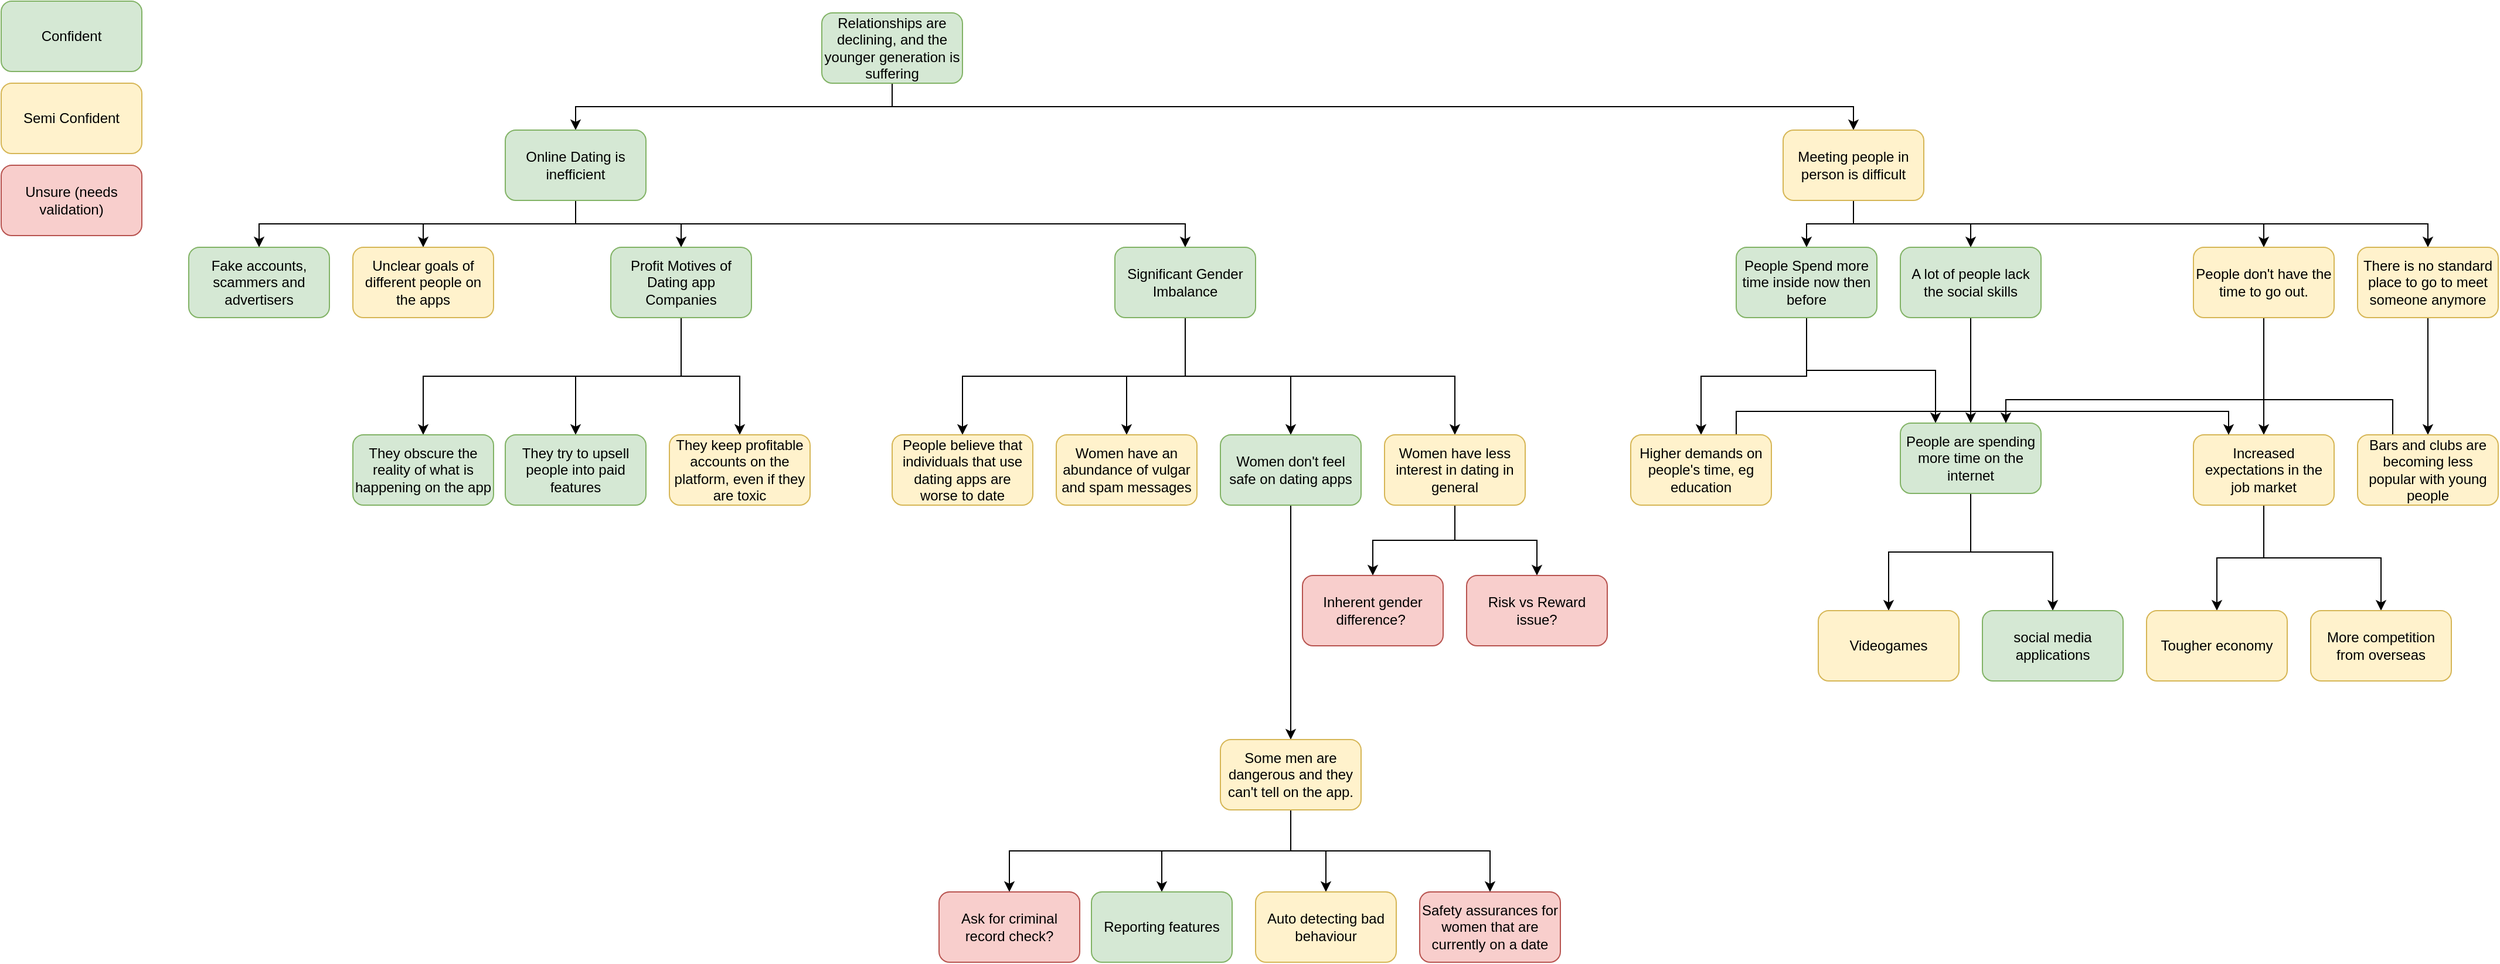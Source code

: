<mxfile version="18.2.1" type="device"><diagram id="CcXwKtWHOj1bCwM0C2ot" name="Page-1"><mxGraphModel dx="2372" dy="619" grid="1" gridSize="10" guides="1" tooltips="1" connect="1" arrows="1" fold="1" page="1" pageScale="1" pageWidth="1200" pageHeight="1200" math="0" shadow="0"><root><mxCell id="0"/><mxCell id="1" parent="0"/><mxCell id="rCKVzy7QhH0NKRg7SEYU-7" style="edgeStyle=orthogonalEdgeStyle;rounded=0;orthogonalLoop=1;jettySize=auto;html=1;exitX=0.5;exitY=1;exitDx=0;exitDy=0;entryX=0.5;entryY=0;entryDx=0;entryDy=0;" edge="1" parent="1" source="rCKVzy7QhH0NKRg7SEYU-2" target="rCKVzy7QhH0NKRg7SEYU-4"><mxGeometry relative="1" as="geometry"/></mxCell><mxCell id="rCKVzy7QhH0NKRg7SEYU-8" style="edgeStyle=orthogonalEdgeStyle;rounded=0;orthogonalLoop=1;jettySize=auto;html=1;exitX=0.5;exitY=1;exitDx=0;exitDy=0;entryX=0.5;entryY=0;entryDx=0;entryDy=0;" edge="1" parent="1" source="rCKVzy7QhH0NKRg7SEYU-2" target="rCKVzy7QhH0NKRg7SEYU-3"><mxGeometry relative="1" as="geometry"/></mxCell><mxCell id="rCKVzy7QhH0NKRg7SEYU-2" value="Relationships are declining, and the younger generation is suffering" style="rounded=1;whiteSpace=wrap;html=1;fillColor=#d5e8d4;strokeColor=#82b366;" vertex="1" parent="1"><mxGeometry x="540" y="40" width="120" height="60" as="geometry"/></mxCell><mxCell id="rCKVzy7QhH0NKRg7SEYU-19" style="edgeStyle=orthogonalEdgeStyle;rounded=0;orthogonalLoop=1;jettySize=auto;html=1;exitX=0.5;exitY=1;exitDx=0;exitDy=0;entryX=0.5;entryY=0;entryDx=0;entryDy=0;" edge="1" parent="1" source="rCKVzy7QhH0NKRg7SEYU-3" target="rCKVzy7QhH0NKRg7SEYU-15"><mxGeometry relative="1" as="geometry"/></mxCell><mxCell id="rCKVzy7QhH0NKRg7SEYU-20" style="edgeStyle=orthogonalEdgeStyle;rounded=0;orthogonalLoop=1;jettySize=auto;html=1;exitX=0.5;exitY=1;exitDx=0;exitDy=0;entryX=0.5;entryY=0;entryDx=0;entryDy=0;" edge="1" parent="1" source="rCKVzy7QhH0NKRg7SEYU-3" target="rCKVzy7QhH0NKRg7SEYU-16"><mxGeometry relative="1" as="geometry"/></mxCell><mxCell id="rCKVzy7QhH0NKRg7SEYU-21" style="edgeStyle=orthogonalEdgeStyle;rounded=0;orthogonalLoop=1;jettySize=auto;html=1;exitX=0.5;exitY=1;exitDx=0;exitDy=0;entryX=0.5;entryY=0;entryDx=0;entryDy=0;" edge="1" parent="1" source="rCKVzy7QhH0NKRg7SEYU-3" target="rCKVzy7QhH0NKRg7SEYU-17"><mxGeometry relative="1" as="geometry"/></mxCell><mxCell id="rCKVzy7QhH0NKRg7SEYU-22" style="edgeStyle=orthogonalEdgeStyle;rounded=0;orthogonalLoop=1;jettySize=auto;html=1;exitX=0.5;exitY=1;exitDx=0;exitDy=0;entryX=0.5;entryY=0;entryDx=0;entryDy=0;" edge="1" parent="1" source="rCKVzy7QhH0NKRg7SEYU-3" target="rCKVzy7QhH0NKRg7SEYU-18"><mxGeometry relative="1" as="geometry"/></mxCell><mxCell id="rCKVzy7QhH0NKRg7SEYU-3" value="Online Dating is inefficient" style="rounded=1;whiteSpace=wrap;html=1;fillColor=#d5e8d4;strokeColor=#82b366;" vertex="1" parent="1"><mxGeometry x="270" y="140" width="120" height="60" as="geometry"/></mxCell><mxCell id="rCKVzy7QhH0NKRg7SEYU-6" style="edgeStyle=orthogonalEdgeStyle;rounded=0;orthogonalLoop=1;jettySize=auto;html=1;exitX=0.5;exitY=1;exitDx=0;exitDy=0;entryX=0.5;entryY=0;entryDx=0;entryDy=0;" edge="1" parent="1" source="rCKVzy7QhH0NKRg7SEYU-4" target="rCKVzy7QhH0NKRg7SEYU-5"><mxGeometry relative="1" as="geometry"/></mxCell><mxCell id="rCKVzy7QhH0NKRg7SEYU-10" style="edgeStyle=orthogonalEdgeStyle;rounded=0;orthogonalLoop=1;jettySize=auto;html=1;exitX=0.5;exitY=1;exitDx=0;exitDy=0;entryX=0.5;entryY=0;entryDx=0;entryDy=0;" edge="1" parent="1" source="rCKVzy7QhH0NKRg7SEYU-4" target="rCKVzy7QhH0NKRg7SEYU-9"><mxGeometry relative="1" as="geometry"/></mxCell><mxCell id="rCKVzy7QhH0NKRg7SEYU-13" style="edgeStyle=orthogonalEdgeStyle;rounded=0;orthogonalLoop=1;jettySize=auto;html=1;exitX=0.5;exitY=1;exitDx=0;exitDy=0;entryX=0.5;entryY=0;entryDx=0;entryDy=0;" edge="1" parent="1" source="rCKVzy7QhH0NKRg7SEYU-4" target="rCKVzy7QhH0NKRg7SEYU-11"><mxGeometry relative="1" as="geometry"/></mxCell><mxCell id="rCKVzy7QhH0NKRg7SEYU-14" style="edgeStyle=orthogonalEdgeStyle;rounded=0;orthogonalLoop=1;jettySize=auto;html=1;exitX=0.5;exitY=1;exitDx=0;exitDy=0;entryX=0.5;entryY=0;entryDx=0;entryDy=0;" edge="1" parent="1" source="rCKVzy7QhH0NKRg7SEYU-4" target="rCKVzy7QhH0NKRg7SEYU-12"><mxGeometry relative="1" as="geometry"/></mxCell><mxCell id="rCKVzy7QhH0NKRg7SEYU-4" value="Meeting people in person is difficult" style="rounded=1;whiteSpace=wrap;html=1;fillColor=#fff2cc;strokeColor=#d6b656;" vertex="1" parent="1"><mxGeometry x="1360" y="140" width="120" height="60" as="geometry"/></mxCell><mxCell id="rCKVzy7QhH0NKRg7SEYU-46" style="edgeStyle=orthogonalEdgeStyle;rounded=0;orthogonalLoop=1;jettySize=auto;html=1;exitX=0.5;exitY=1;exitDx=0;exitDy=0;entryX=0.25;entryY=0;entryDx=0;entryDy=0;" edge="1" parent="1" source="rCKVzy7QhH0NKRg7SEYU-5" target="rCKVzy7QhH0NKRg7SEYU-37"><mxGeometry relative="1" as="geometry"/></mxCell><mxCell id="rCKVzy7QhH0NKRg7SEYU-48" style="edgeStyle=orthogonalEdgeStyle;rounded=0;orthogonalLoop=1;jettySize=auto;html=1;exitX=0.5;exitY=1;exitDx=0;exitDy=0;entryX=0.5;entryY=0;entryDx=0;entryDy=0;" edge="1" parent="1" source="rCKVzy7QhH0NKRg7SEYU-5" target="rCKVzy7QhH0NKRg7SEYU-47"><mxGeometry relative="1" as="geometry"/></mxCell><mxCell id="rCKVzy7QhH0NKRg7SEYU-5" value="People Spend more time inside now then before" style="rounded=1;whiteSpace=wrap;html=1;fillColor=#d5e8d4;strokeColor=#82b366;" vertex="1" parent="1"><mxGeometry x="1320" y="240" width="120" height="60" as="geometry"/></mxCell><mxCell id="rCKVzy7QhH0NKRg7SEYU-38" style="edgeStyle=orthogonalEdgeStyle;rounded=0;orthogonalLoop=1;jettySize=auto;html=1;exitX=0.5;exitY=1;exitDx=0;exitDy=0;entryX=0.5;entryY=0;entryDx=0;entryDy=0;" edge="1" parent="1" source="rCKVzy7QhH0NKRg7SEYU-9" target="rCKVzy7QhH0NKRg7SEYU-37"><mxGeometry relative="1" as="geometry"/></mxCell><mxCell id="rCKVzy7QhH0NKRg7SEYU-9" value="A lot of people lack the social skills" style="rounded=1;whiteSpace=wrap;html=1;fillColor=#d5e8d4;strokeColor=#82b366;" vertex="1" parent="1"><mxGeometry x="1460" y="240" width="120" height="60" as="geometry"/></mxCell><mxCell id="rCKVzy7QhH0NKRg7SEYU-40" style="edgeStyle=orthogonalEdgeStyle;rounded=0;orthogonalLoop=1;jettySize=auto;html=1;exitX=0.5;exitY=1;exitDx=0;exitDy=0;entryX=0.5;entryY=0;entryDx=0;entryDy=0;" edge="1" parent="1" source="rCKVzy7QhH0NKRg7SEYU-11" target="rCKVzy7QhH0NKRg7SEYU-39"><mxGeometry relative="1" as="geometry"/></mxCell><mxCell id="rCKVzy7QhH0NKRg7SEYU-11" value="People don't have the time to go out." style="rounded=1;whiteSpace=wrap;html=1;fillColor=#fff2cc;strokeColor=#d6b656;" vertex="1" parent="1"><mxGeometry x="1710" y="240" width="120" height="60" as="geometry"/></mxCell><mxCell id="rCKVzy7QhH0NKRg7SEYU-45" style="edgeStyle=orthogonalEdgeStyle;rounded=0;orthogonalLoop=1;jettySize=auto;html=1;exitX=0.5;exitY=1;exitDx=0;exitDy=0;entryX=0.5;entryY=0;entryDx=0;entryDy=0;" edge="1" parent="1" source="rCKVzy7QhH0NKRg7SEYU-12" target="rCKVzy7QhH0NKRg7SEYU-44"><mxGeometry relative="1" as="geometry"/></mxCell><mxCell id="rCKVzy7QhH0NKRg7SEYU-12" value="There is no standard place to go to meet someone anymore" style="rounded=1;whiteSpace=wrap;html=1;fillColor=#fff2cc;strokeColor=#d6b656;" vertex="1" parent="1"><mxGeometry x="1850" y="240" width="120" height="60" as="geometry"/></mxCell><mxCell id="rCKVzy7QhH0NKRg7SEYU-24" style="edgeStyle=orthogonalEdgeStyle;rounded=0;orthogonalLoop=1;jettySize=auto;html=1;exitX=0.5;exitY=1;exitDx=0;exitDy=0;entryX=0.5;entryY=0;entryDx=0;entryDy=0;" edge="1" parent="1" source="rCKVzy7QhH0NKRg7SEYU-15" target="rCKVzy7QhH0NKRg7SEYU-23"><mxGeometry relative="1" as="geometry"/></mxCell><mxCell id="rCKVzy7QhH0NKRg7SEYU-26" style="edgeStyle=orthogonalEdgeStyle;rounded=0;orthogonalLoop=1;jettySize=auto;html=1;exitX=0.5;exitY=1;exitDx=0;exitDy=0;entryX=0.5;entryY=0;entryDx=0;entryDy=0;" edge="1" parent="1" source="rCKVzy7QhH0NKRg7SEYU-15" target="rCKVzy7QhH0NKRg7SEYU-25"><mxGeometry relative="1" as="geometry"/></mxCell><mxCell id="rCKVzy7QhH0NKRg7SEYU-28" style="edgeStyle=orthogonalEdgeStyle;rounded=0;orthogonalLoop=1;jettySize=auto;html=1;exitX=0.5;exitY=1;exitDx=0;exitDy=0;entryX=0.5;entryY=0;entryDx=0;entryDy=0;" edge="1" parent="1" source="rCKVzy7QhH0NKRg7SEYU-15" target="rCKVzy7QhH0NKRg7SEYU-27"><mxGeometry relative="1" as="geometry"/></mxCell><mxCell id="rCKVzy7QhH0NKRg7SEYU-30" style="edgeStyle=orthogonalEdgeStyle;rounded=0;orthogonalLoop=1;jettySize=auto;html=1;exitX=0.5;exitY=1;exitDx=0;exitDy=0;entryX=0.5;entryY=0;entryDx=0;entryDy=0;" edge="1" parent="1" source="rCKVzy7QhH0NKRg7SEYU-15" target="rCKVzy7QhH0NKRg7SEYU-29"><mxGeometry relative="1" as="geometry"/></mxCell><mxCell id="rCKVzy7QhH0NKRg7SEYU-15" value="Significant Gender Imbalance" style="rounded=1;whiteSpace=wrap;html=1;fillColor=#d5e8d4;strokeColor=#82b366;" vertex="1" parent="1"><mxGeometry x="790" y="240" width="120" height="60" as="geometry"/></mxCell><mxCell id="rCKVzy7QhH0NKRg7SEYU-32" style="edgeStyle=orthogonalEdgeStyle;rounded=0;orthogonalLoop=1;jettySize=auto;html=1;exitX=0.5;exitY=1;exitDx=0;exitDy=0;entryX=0.5;entryY=0;entryDx=0;entryDy=0;" edge="1" parent="1" source="rCKVzy7QhH0NKRg7SEYU-16" target="rCKVzy7QhH0NKRg7SEYU-31"><mxGeometry relative="1" as="geometry"/></mxCell><mxCell id="rCKVzy7QhH0NKRg7SEYU-34" style="edgeStyle=orthogonalEdgeStyle;rounded=0;orthogonalLoop=1;jettySize=auto;html=1;exitX=0.5;exitY=1;exitDx=0;exitDy=0;entryX=0.5;entryY=0;entryDx=0;entryDy=0;" edge="1" parent="1" source="rCKVzy7QhH0NKRg7SEYU-16" target="rCKVzy7QhH0NKRg7SEYU-33"><mxGeometry relative="1" as="geometry"/></mxCell><mxCell id="rCKVzy7QhH0NKRg7SEYU-36" style="edgeStyle=orthogonalEdgeStyle;rounded=0;orthogonalLoop=1;jettySize=auto;html=1;exitX=0.5;exitY=1;exitDx=0;exitDy=0;entryX=0.5;entryY=0;entryDx=0;entryDy=0;" edge="1" parent="1" source="rCKVzy7QhH0NKRg7SEYU-16" target="rCKVzy7QhH0NKRg7SEYU-35"><mxGeometry relative="1" as="geometry"/></mxCell><mxCell id="rCKVzy7QhH0NKRg7SEYU-16" value="Profit Motives of Dating app Companies" style="rounded=1;whiteSpace=wrap;html=1;fillColor=#d5e8d4;strokeColor=#82b366;" vertex="1" parent="1"><mxGeometry x="360" y="240" width="120" height="60" as="geometry"/></mxCell><mxCell id="rCKVzy7QhH0NKRg7SEYU-17" value="Unclear goals of different people on the apps" style="rounded=1;whiteSpace=wrap;html=1;fillColor=#fff2cc;strokeColor=#d6b656;" vertex="1" parent="1"><mxGeometry x="140" y="240" width="120" height="60" as="geometry"/></mxCell><mxCell id="rCKVzy7QhH0NKRg7SEYU-18" value="Fake accounts, scammers and advertisers" style="rounded=1;whiteSpace=wrap;html=1;fillColor=#d5e8d4;strokeColor=#82b366;" vertex="1" parent="1"><mxGeometry y="240" width="120" height="60" as="geometry"/></mxCell><mxCell id="rCKVzy7QhH0NKRg7SEYU-72" style="edgeStyle=orthogonalEdgeStyle;rounded=0;orthogonalLoop=1;jettySize=auto;html=1;exitX=0.5;exitY=1;exitDx=0;exitDy=0;entryX=0.5;entryY=0;entryDx=0;entryDy=0;" edge="1" parent="1" source="rCKVzy7QhH0NKRg7SEYU-23" target="rCKVzy7QhH0NKRg7SEYU-71"><mxGeometry relative="1" as="geometry"/></mxCell><mxCell id="rCKVzy7QhH0NKRg7SEYU-74" style="edgeStyle=orthogonalEdgeStyle;rounded=0;orthogonalLoop=1;jettySize=auto;html=1;exitX=0.5;exitY=1;exitDx=0;exitDy=0;entryX=0.5;entryY=0;entryDx=0;entryDy=0;" edge="1" parent="1" source="rCKVzy7QhH0NKRg7SEYU-23" target="rCKVzy7QhH0NKRg7SEYU-73"><mxGeometry relative="1" as="geometry"/></mxCell><mxCell id="rCKVzy7QhH0NKRg7SEYU-23" value="Women have less interest in dating in general" style="rounded=1;whiteSpace=wrap;html=1;fillColor=#fff2cc;strokeColor=#d6b656;" vertex="1" parent="1"><mxGeometry x="1020" y="400" width="120" height="60" as="geometry"/></mxCell><mxCell id="rCKVzy7QhH0NKRg7SEYU-60" style="edgeStyle=orthogonalEdgeStyle;rounded=0;orthogonalLoop=1;jettySize=auto;html=1;exitX=0.5;exitY=1;exitDx=0;exitDy=0;entryX=0.5;entryY=0;entryDx=0;entryDy=0;" edge="1" parent="1" source="rCKVzy7QhH0NKRg7SEYU-25" target="rCKVzy7QhH0NKRg7SEYU-59"><mxGeometry relative="1" as="geometry"/></mxCell><mxCell id="rCKVzy7QhH0NKRg7SEYU-25" value="Women don't feel safe on dating apps" style="rounded=1;whiteSpace=wrap;html=1;fillColor=#d5e8d4;strokeColor=#82b366;" vertex="1" parent="1"><mxGeometry x="880" y="400" width="120" height="60" as="geometry"/></mxCell><mxCell id="rCKVzy7QhH0NKRg7SEYU-27" value="Women have an abundance of vulgar and spam messages" style="rounded=1;whiteSpace=wrap;html=1;fillColor=#fff2cc;strokeColor=#d6b656;" vertex="1" parent="1"><mxGeometry x="740" y="400" width="120" height="60" as="geometry"/></mxCell><mxCell id="rCKVzy7QhH0NKRg7SEYU-29" value="People believe that individuals that use dating apps are worse to date" style="rounded=1;whiteSpace=wrap;html=1;fillColor=#fff2cc;strokeColor=#d6b656;" vertex="1" parent="1"><mxGeometry x="600" y="400" width="120" height="60" as="geometry"/></mxCell><mxCell id="rCKVzy7QhH0NKRg7SEYU-31" value="They obscure the reality of what is happening on the app" style="rounded=1;whiteSpace=wrap;html=1;fillColor=#d5e8d4;strokeColor=#82b366;" vertex="1" parent="1"><mxGeometry x="140" y="400" width="120" height="60" as="geometry"/></mxCell><mxCell id="rCKVzy7QhH0NKRg7SEYU-33" value="They try to upsell people into paid features" style="rounded=1;whiteSpace=wrap;html=1;fillColor=#d5e8d4;strokeColor=#82b366;" vertex="1" parent="1"><mxGeometry x="270" y="400" width="120" height="60" as="geometry"/></mxCell><mxCell id="rCKVzy7QhH0NKRg7SEYU-35" value="They keep profitable accounts on the platform, even if they are toxic" style="rounded=1;whiteSpace=wrap;html=1;fillColor=#fff2cc;strokeColor=#d6b656;" vertex="1" parent="1"><mxGeometry x="410" y="400" width="120" height="60" as="geometry"/></mxCell><mxCell id="rCKVzy7QhH0NKRg7SEYU-50" style="edgeStyle=orthogonalEdgeStyle;rounded=0;orthogonalLoop=1;jettySize=auto;html=1;exitX=0.5;exitY=1;exitDx=0;exitDy=0;entryX=0.5;entryY=0;entryDx=0;entryDy=0;" edge="1" parent="1" source="rCKVzy7QhH0NKRg7SEYU-37" target="rCKVzy7QhH0NKRg7SEYU-49"><mxGeometry relative="1" as="geometry"/></mxCell><mxCell id="rCKVzy7QhH0NKRg7SEYU-52" style="edgeStyle=orthogonalEdgeStyle;rounded=0;orthogonalLoop=1;jettySize=auto;html=1;exitX=0.5;exitY=1;exitDx=0;exitDy=0;entryX=0.5;entryY=0;entryDx=0;entryDy=0;" edge="1" parent="1" source="rCKVzy7QhH0NKRg7SEYU-37" target="rCKVzy7QhH0NKRg7SEYU-51"><mxGeometry relative="1" as="geometry"/></mxCell><mxCell id="rCKVzy7QhH0NKRg7SEYU-37" value="People are spending more time on the internet" style="rounded=1;whiteSpace=wrap;html=1;fillColor=#d5e8d4;strokeColor=#82b366;" vertex="1" parent="1"><mxGeometry x="1460" y="390" width="120" height="60" as="geometry"/></mxCell><mxCell id="rCKVzy7QhH0NKRg7SEYU-55" style="edgeStyle=orthogonalEdgeStyle;rounded=0;orthogonalLoop=1;jettySize=auto;html=1;exitX=0.5;exitY=1;exitDx=0;exitDy=0;entryX=0.5;entryY=0;entryDx=0;entryDy=0;" edge="1" parent="1" source="rCKVzy7QhH0NKRg7SEYU-39" target="rCKVzy7QhH0NKRg7SEYU-54"><mxGeometry relative="1" as="geometry"/></mxCell><mxCell id="rCKVzy7QhH0NKRg7SEYU-57" style="edgeStyle=orthogonalEdgeStyle;rounded=0;orthogonalLoop=1;jettySize=auto;html=1;exitX=0.5;exitY=1;exitDx=0;exitDy=0;entryX=0.5;entryY=0;entryDx=0;entryDy=0;" edge="1" parent="1" source="rCKVzy7QhH0NKRg7SEYU-39" target="rCKVzy7QhH0NKRg7SEYU-56"><mxGeometry relative="1" as="geometry"/></mxCell><mxCell id="rCKVzy7QhH0NKRg7SEYU-39" value="Increased expectations in the job market" style="rounded=1;whiteSpace=wrap;html=1;fillColor=#fff2cc;strokeColor=#d6b656;" vertex="1" parent="1"><mxGeometry x="1710" y="400" width="120" height="60" as="geometry"/></mxCell><mxCell id="rCKVzy7QhH0NKRg7SEYU-58" style="edgeStyle=orthogonalEdgeStyle;rounded=0;orthogonalLoop=1;jettySize=auto;html=1;exitX=0.25;exitY=0;exitDx=0;exitDy=0;entryX=0.75;entryY=0;entryDx=0;entryDy=0;" edge="1" parent="1" source="rCKVzy7QhH0NKRg7SEYU-44" target="rCKVzy7QhH0NKRg7SEYU-37"><mxGeometry relative="1" as="geometry"/></mxCell><mxCell id="rCKVzy7QhH0NKRg7SEYU-44" value="Bars and clubs are becoming less popular with young people" style="rounded=1;whiteSpace=wrap;html=1;fillColor=#fff2cc;strokeColor=#d6b656;" vertex="1" parent="1"><mxGeometry x="1850" y="400" width="120" height="60" as="geometry"/></mxCell><mxCell id="rCKVzy7QhH0NKRg7SEYU-53" style="edgeStyle=orthogonalEdgeStyle;rounded=0;orthogonalLoop=1;jettySize=auto;html=1;exitX=0.75;exitY=0;exitDx=0;exitDy=0;entryX=0.25;entryY=0;entryDx=0;entryDy=0;" edge="1" parent="1" source="rCKVzy7QhH0NKRg7SEYU-47" target="rCKVzy7QhH0NKRg7SEYU-39"><mxGeometry relative="1" as="geometry"/></mxCell><mxCell id="rCKVzy7QhH0NKRg7SEYU-47" value="Higher demands on people's time, eg education" style="rounded=1;whiteSpace=wrap;html=1;fillColor=#fff2cc;strokeColor=#d6b656;" vertex="1" parent="1"><mxGeometry x="1230" y="400" width="120" height="60" as="geometry"/></mxCell><mxCell id="rCKVzy7QhH0NKRg7SEYU-49" value="Videogames" style="rounded=1;whiteSpace=wrap;html=1;fillColor=#fff2cc;strokeColor=#d6b656;" vertex="1" parent="1"><mxGeometry x="1390" y="550" width="120" height="60" as="geometry"/></mxCell><mxCell id="rCKVzy7QhH0NKRg7SEYU-51" value="social media applications" style="rounded=1;whiteSpace=wrap;html=1;fillColor=#d5e8d4;strokeColor=#82b366;" vertex="1" parent="1"><mxGeometry x="1530" y="550" width="120" height="60" as="geometry"/></mxCell><mxCell id="rCKVzy7QhH0NKRg7SEYU-54" value="Tougher economy" style="rounded=1;whiteSpace=wrap;html=1;fillColor=#fff2cc;strokeColor=#d6b656;" vertex="1" parent="1"><mxGeometry x="1670" y="550" width="120" height="60" as="geometry"/></mxCell><mxCell id="rCKVzy7QhH0NKRg7SEYU-56" value="More competition from overseas" style="rounded=1;whiteSpace=wrap;html=1;fillColor=#fff2cc;strokeColor=#d6b656;" vertex="1" parent="1"><mxGeometry x="1810" y="550" width="120" height="60" as="geometry"/></mxCell><mxCell id="rCKVzy7QhH0NKRg7SEYU-64" style="edgeStyle=orthogonalEdgeStyle;rounded=0;orthogonalLoop=1;jettySize=auto;html=1;exitX=0.5;exitY=1;exitDx=0;exitDy=0;entryX=0.5;entryY=0;entryDx=0;entryDy=0;" edge="1" parent="1" source="rCKVzy7QhH0NKRg7SEYU-59" target="rCKVzy7QhH0NKRg7SEYU-63"><mxGeometry relative="1" as="geometry"/></mxCell><mxCell id="rCKVzy7QhH0NKRg7SEYU-66" style="edgeStyle=orthogonalEdgeStyle;rounded=0;orthogonalLoop=1;jettySize=auto;html=1;exitX=0.5;exitY=1;exitDx=0;exitDy=0;entryX=0.5;entryY=0;entryDx=0;entryDy=0;" edge="1" parent="1" source="rCKVzy7QhH0NKRg7SEYU-59" target="rCKVzy7QhH0NKRg7SEYU-65"><mxGeometry relative="1" as="geometry"/></mxCell><mxCell id="rCKVzy7QhH0NKRg7SEYU-68" style="edgeStyle=orthogonalEdgeStyle;rounded=0;orthogonalLoop=1;jettySize=auto;html=1;exitX=0.5;exitY=1;exitDx=0;exitDy=0;entryX=0.5;entryY=0;entryDx=0;entryDy=0;" edge="1" parent="1" source="rCKVzy7QhH0NKRg7SEYU-59" target="rCKVzy7QhH0NKRg7SEYU-67"><mxGeometry relative="1" as="geometry"/></mxCell><mxCell id="rCKVzy7QhH0NKRg7SEYU-70" style="edgeStyle=orthogonalEdgeStyle;rounded=0;orthogonalLoop=1;jettySize=auto;html=1;exitX=0.5;exitY=1;exitDx=0;exitDy=0;" edge="1" parent="1" source="rCKVzy7QhH0NKRg7SEYU-59" target="rCKVzy7QhH0NKRg7SEYU-69"><mxGeometry relative="1" as="geometry"/></mxCell><mxCell id="rCKVzy7QhH0NKRg7SEYU-59" value="Some men are dangerous and they can't tell on the app." style="rounded=1;whiteSpace=wrap;html=1;fillColor=#fff2cc;strokeColor=#d6b656;" vertex="1" parent="1"><mxGeometry x="880" y="660" width="120" height="60" as="geometry"/></mxCell><mxCell id="rCKVzy7QhH0NKRg7SEYU-63" value="Ask for criminal record check?" style="rounded=1;whiteSpace=wrap;html=1;fillColor=#f8cecc;strokeColor=#b85450;" vertex="1" parent="1"><mxGeometry x="640" y="790" width="120" height="60" as="geometry"/></mxCell><mxCell id="rCKVzy7QhH0NKRg7SEYU-65" value="Reporting features" style="rounded=1;whiteSpace=wrap;html=1;fillColor=#d5e8d4;strokeColor=#82b366;" vertex="1" parent="1"><mxGeometry x="770" y="790" width="120" height="60" as="geometry"/></mxCell><mxCell id="rCKVzy7QhH0NKRg7SEYU-67" value="Auto detecting bad behaviour" style="rounded=1;whiteSpace=wrap;html=1;fillColor=#fff2cc;strokeColor=#d6b656;" vertex="1" parent="1"><mxGeometry x="910" y="790" width="120" height="60" as="geometry"/></mxCell><mxCell id="rCKVzy7QhH0NKRg7SEYU-69" value="Safety assurances for women that are currently on a date" style="rounded=1;whiteSpace=wrap;html=1;fillColor=#f8cecc;strokeColor=#b85450;" vertex="1" parent="1"><mxGeometry x="1050" y="790" width="120" height="60" as="geometry"/></mxCell><mxCell id="rCKVzy7QhH0NKRg7SEYU-71" value="Inherent gender difference?&amp;nbsp;" style="rounded=1;whiteSpace=wrap;html=1;fillColor=#f8cecc;strokeColor=#b85450;" vertex="1" parent="1"><mxGeometry x="950" y="520" width="120" height="60" as="geometry"/></mxCell><mxCell id="rCKVzy7QhH0NKRg7SEYU-73" value="Risk vs Reward issue?" style="rounded=1;whiteSpace=wrap;html=1;fillColor=#f8cecc;strokeColor=#b85450;" vertex="1" parent="1"><mxGeometry x="1090" y="520" width="120" height="60" as="geometry"/></mxCell><mxCell id="rCKVzy7QhH0NKRg7SEYU-75" value="Confident" style="rounded=1;whiteSpace=wrap;html=1;fillColor=#d5e8d4;strokeColor=#82b366;" vertex="1" parent="1"><mxGeometry x="-160" y="30" width="120" height="60" as="geometry"/></mxCell><mxCell id="rCKVzy7QhH0NKRg7SEYU-76" value="Semi Confident" style="rounded=1;whiteSpace=wrap;html=1;fillColor=#fff2cc;strokeColor=#d6b656;" vertex="1" parent="1"><mxGeometry x="-160" y="100" width="120" height="60" as="geometry"/></mxCell><mxCell id="rCKVzy7QhH0NKRg7SEYU-77" value="Unsure (needs validation)" style="rounded=1;whiteSpace=wrap;html=1;fillColor=#f8cecc;strokeColor=#b85450;" vertex="1" parent="1"><mxGeometry x="-160" y="170" width="120" height="60" as="geometry"/></mxCell></root></mxGraphModel></diagram></mxfile>